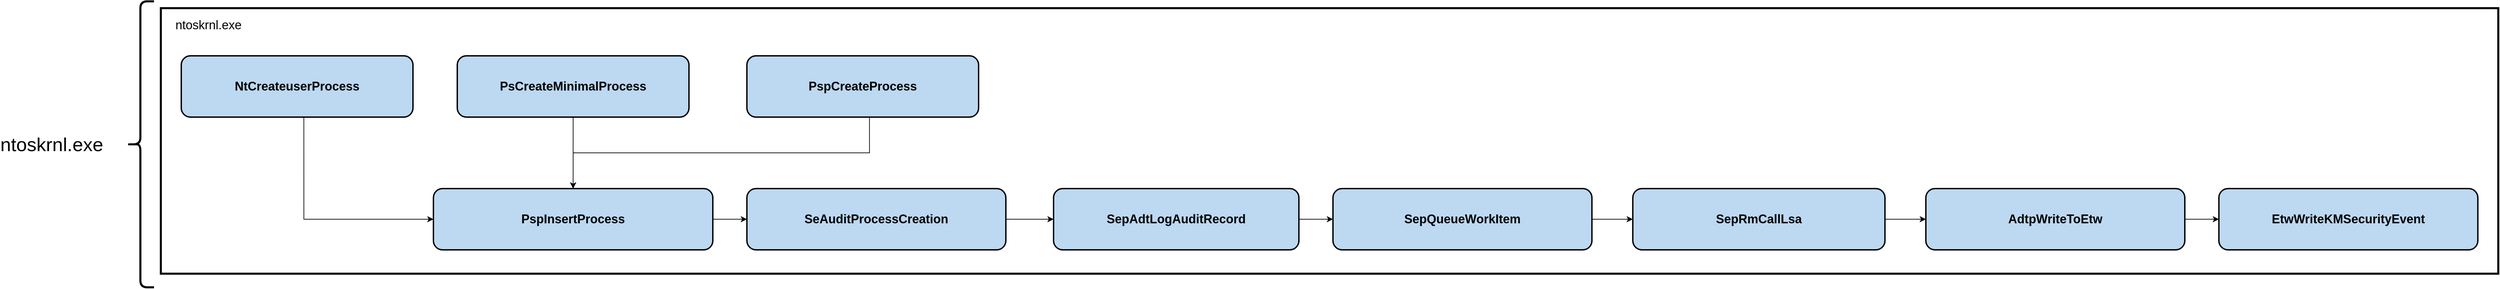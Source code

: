 <mxfile version="20.4.2" type="google"><diagram id="t1HFkgv5oVpoF3JVxSsi" name="Page-1"><mxGraphModel grid="1" page="1" gridSize="10" guides="1" tooltips="1" connect="1" arrows="1" fold="1" pageScale="1" pageWidth="850" pageHeight="1100" math="0" shadow="0"><root><mxCell id="0"/><mxCell id="1" parent="0"/><mxCell id="wfP4E6Dq-QwlvpnWAMIi-15" value="&lt;span style=&quot;font-size: 28px;&quot;&gt;ntoskrnl.exe&lt;/span&gt;" style="text;html=1;strokeColor=none;fillColor=none;align=center;verticalAlign=middle;whiteSpace=wrap;rounded=0;" vertex="1" parent="1"><mxGeometry x="270" y="665" width="60" height="30" as="geometry"/></mxCell><mxCell id="wfP4E6Dq-QwlvpnWAMIi-16" value="" style="shape=curlyBracket;whiteSpace=wrap;html=1;rounded=1;fontSize=20;strokeWidth=3;" vertex="1" parent="1"><mxGeometry x="410" y="470" width="40" height="420" as="geometry"/></mxCell><mxCell id="wfP4E6Dq-QwlvpnWAMIi-17" value="" style="rounded=0;whiteSpace=wrap;html=1;fontSize=20;strokeWidth=3;" vertex="1" parent="1"><mxGeometry x="460" y="480" width="3430" height="390" as="geometry"/></mxCell><mxCell id="wfP4E6Dq-QwlvpnWAMIi-18" style="edgeStyle=orthogonalEdgeStyle;rounded=0;orthogonalLoop=1;jettySize=auto;html=1;entryX=0;entryY=0.5;entryDx=0;entryDy=0;" edge="1" parent="1" source="wfP4E6Dq-QwlvpnWAMIi-19" target="wfP4E6Dq-QwlvpnWAMIi-29"><mxGeometry relative="1" as="geometry"/></mxCell><mxCell id="wfP4E6Dq-QwlvpnWAMIi-19" value="&lt;b&gt;SepRmCallLsa&lt;/b&gt;" style="rounded=1;whiteSpace=wrap;html=1;fontSize=18;strokeWidth=2;fillColor=#BDD8F1;" vertex="1" parent="1"><mxGeometry x="2620" y="745" width="370" height="90" as="geometry"/></mxCell><mxCell id="wfP4E6Dq-QwlvpnWAMIi-20" style="edgeStyle=orthogonalEdgeStyle;rounded=0;orthogonalLoop=1;jettySize=auto;html=1;entryX=0;entryY=0.5;entryDx=0;entryDy=0;" edge="1" parent="1" source="wfP4E6Dq-QwlvpnWAMIi-21" target="wfP4E6Dq-QwlvpnWAMIi-19"><mxGeometry relative="1" as="geometry"/></mxCell><mxCell id="wfP4E6Dq-QwlvpnWAMIi-21" value="&lt;b&gt;SepQueueWorkItem&lt;/b&gt;" style="rounded=1;whiteSpace=wrap;html=1;fontSize=18;strokeWidth=2;fillColor=#BDD8F1;" vertex="1" parent="1"><mxGeometry x="2180" y="745" width="380" height="90" as="geometry"/></mxCell><mxCell id="wfP4E6Dq-QwlvpnWAMIi-22" style="edgeStyle=orthogonalEdgeStyle;rounded=0;orthogonalLoop=1;jettySize=auto;html=1;entryX=0;entryY=0.5;entryDx=0;entryDy=0;" edge="1" parent="1" source="wfP4E6Dq-QwlvpnWAMIi-23" target="wfP4E6Dq-QwlvpnWAMIi-27"><mxGeometry relative="1" as="geometry"/></mxCell><mxCell id="wfP4E6Dq-QwlvpnWAMIi-23" value="&lt;b&gt;SeAuditProcessCreation&lt;/b&gt;" style="rounded=1;whiteSpace=wrap;html=1;fontSize=18;strokeWidth=2;fillColor=#BDD8F1;" vertex="1" parent="1"><mxGeometry x="1320" y="745" width="380" height="90" as="geometry"/></mxCell><mxCell id="wfP4E6Dq-QwlvpnWAMIi-24" style="edgeStyle=orthogonalEdgeStyle;rounded=0;orthogonalLoop=1;jettySize=auto;html=1;exitX=1;exitY=0.5;exitDx=0;exitDy=0;entryX=0;entryY=0.5;entryDx=0;entryDy=0;" edge="1" parent="1" source="wfP4E6Dq-QwlvpnWAMIi-25" target="wfP4E6Dq-QwlvpnWAMIi-23"><mxGeometry relative="1" as="geometry"/></mxCell><mxCell id="wfP4E6Dq-QwlvpnWAMIi-25" value="&lt;b&gt;PspInsertProcess&lt;/b&gt;" style="rounded=1;whiteSpace=wrap;html=1;fontSize=18;strokeWidth=2;fillColor=#BDD8F1;" vertex="1" parent="1"><mxGeometry x="860" y="745" width="410" height="90" as="geometry"/></mxCell><mxCell id="wfP4E6Dq-QwlvpnWAMIi-26" style="edgeStyle=orthogonalEdgeStyle;rounded=0;orthogonalLoop=1;jettySize=auto;html=1;entryX=0;entryY=0.5;entryDx=0;entryDy=0;" edge="1" parent="1" source="wfP4E6Dq-QwlvpnWAMIi-27" target="wfP4E6Dq-QwlvpnWAMIi-21"><mxGeometry relative="1" as="geometry"/></mxCell><mxCell id="wfP4E6Dq-QwlvpnWAMIi-27" value="&lt;b&gt;SepAdtLogAuditRecord&lt;/b&gt;" style="rounded=1;whiteSpace=wrap;html=1;fontSize=18;strokeWidth=2;fillColor=#BDD8F1;" vertex="1" parent="1"><mxGeometry x="1770" y="745" width="360" height="90" as="geometry"/></mxCell><mxCell id="wfP4E6Dq-QwlvpnWAMIi-28" style="edgeStyle=orthogonalEdgeStyle;rounded=0;orthogonalLoop=1;jettySize=auto;html=1;entryX=0;entryY=0.5;entryDx=0;entryDy=0;" edge="1" parent="1" source="wfP4E6Dq-QwlvpnWAMIi-29" target="wfP4E6Dq-QwlvpnWAMIi-30"><mxGeometry relative="1" as="geometry"/></mxCell><mxCell id="wfP4E6Dq-QwlvpnWAMIi-29" value="&lt;b&gt;AdtpWriteToEtw&lt;/b&gt;" style="rounded=1;whiteSpace=wrap;html=1;fontSize=18;strokeWidth=2;fillColor=#BDD8F1;" vertex="1" parent="1"><mxGeometry x="3050" y="745" width="380" height="90" as="geometry"/></mxCell><mxCell id="wfP4E6Dq-QwlvpnWAMIi-30" value="&lt;b&gt;EtwWriteKMSecurityEvent&lt;/b&gt;" style="rounded=1;whiteSpace=wrap;html=1;fontSize=18;strokeWidth=2;fillColor=#BDD8F1;" vertex="1" parent="1"><mxGeometry x="3480" y="745" width="380" height="90" as="geometry"/></mxCell><mxCell id="wfP4E6Dq-QwlvpnWAMIi-31" value="&lt;font style=&quot;font-size: 18px;&quot;&gt;ntoskrnl.exe&lt;/font&gt;" style="text;html=1;strokeColor=none;fillColor=none;align=center;verticalAlign=middle;whiteSpace=wrap;rounded=0;" vertex="1" parent="1"><mxGeometry x="500" y="490" width="60" height="30" as="geometry"/></mxCell><mxCell id="wfP4E6Dq-QwlvpnWAMIi-33" style="edgeStyle=orthogonalEdgeStyle;rounded=0;orthogonalLoop=1;jettySize=auto;html=1;entryX=0;entryY=0.5;entryDx=0;entryDy=0;exitX=0.529;exitY=0.995;exitDx=0;exitDy=0;exitPerimeter=0;" edge="1" parent="1" source="wfP4E6Dq-QwlvpnWAMIi-32" target="wfP4E6Dq-QwlvpnWAMIi-25"><mxGeometry relative="1" as="geometry"/></mxCell><mxCell id="wfP4E6Dq-QwlvpnWAMIi-32" value="&lt;b&gt;NtCreateuserProcess&lt;/b&gt;" style="rounded=1;whiteSpace=wrap;html=1;fontSize=18;strokeWidth=2;fillColor=#BDD8F1;" vertex="1" parent="1"><mxGeometry x="490" y="550" width="340" height="90" as="geometry"/></mxCell><mxCell id="GemCT3YkY5M7gGo3d6gw-3" style="edgeStyle=orthogonalEdgeStyle;rounded=0;orthogonalLoop=1;jettySize=auto;html=1;entryX=0.5;entryY=0;entryDx=0;entryDy=0;" edge="1" parent="1" source="GemCT3YkY5M7gGo3d6gw-1" target="wfP4E6Dq-QwlvpnWAMIi-25"><mxGeometry relative="1" as="geometry"/></mxCell><mxCell id="GemCT3YkY5M7gGo3d6gw-1" value="&lt;b&gt;PsCreateMinimalProcess&lt;/b&gt;" style="rounded=1;whiteSpace=wrap;html=1;fontSize=18;strokeWidth=2;fillColor=#BDD8F1;" vertex="1" parent="1"><mxGeometry x="895" y="550" width="340" height="90" as="geometry"/></mxCell><mxCell id="GemCT3YkY5M7gGo3d6gw-4" style="edgeStyle=orthogonalEdgeStyle;rounded=0;orthogonalLoop=1;jettySize=auto;html=1;entryX=0.5;entryY=0;entryDx=0;entryDy=0;exitX=0.529;exitY=1;exitDx=0;exitDy=0;exitPerimeter=0;" edge="1" parent="1" source="GemCT3YkY5M7gGo3d6gw-2" target="wfP4E6Dq-QwlvpnWAMIi-25"><mxGeometry relative="1" as="geometry"/></mxCell><mxCell id="GemCT3YkY5M7gGo3d6gw-2" value="&lt;b&gt;PspCreateProcess&lt;/b&gt;" style="rounded=1;whiteSpace=wrap;html=1;fontSize=18;strokeWidth=2;fillColor=#BDD8F1;" vertex="1" parent="1"><mxGeometry x="1320" y="550" width="340" height="90" as="geometry"/></mxCell></root></mxGraphModel></diagram></mxfile>